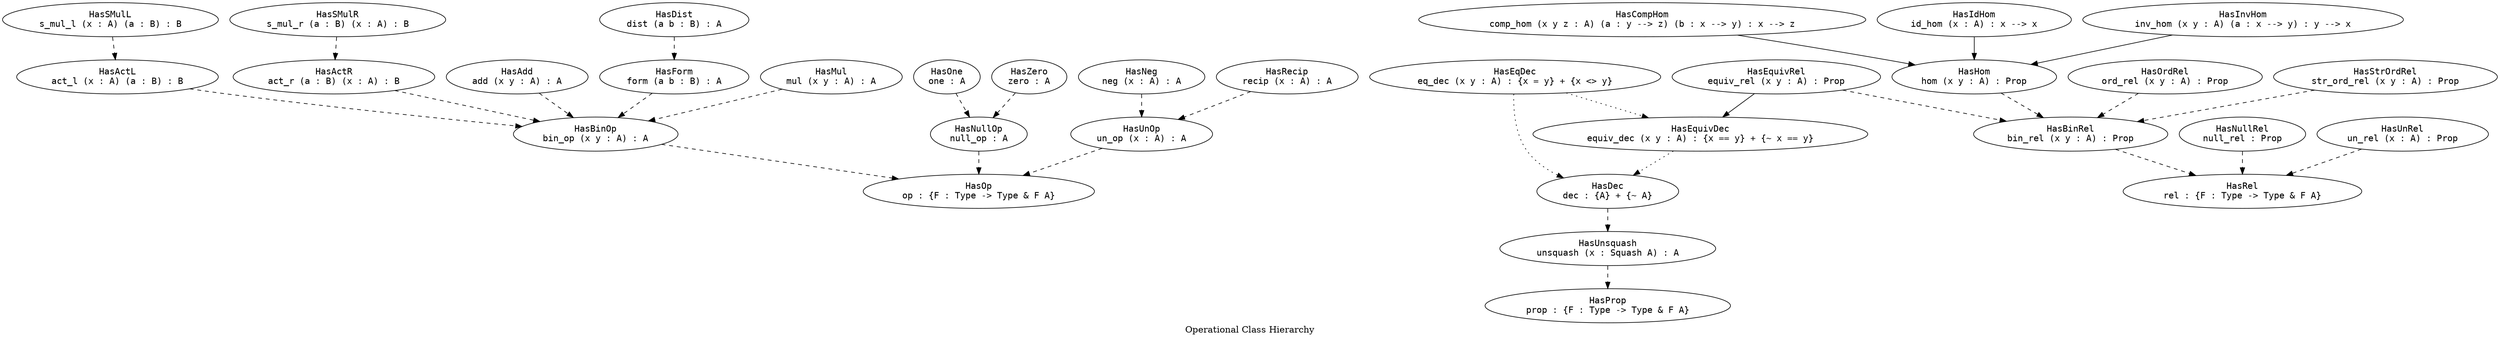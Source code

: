 digraph Has {
  label = "Operational Class Hierarchy"

  node [fontname = monospace]

  HasOp [label = "\N\nop : {F : Type -> Type & F A}"]
  HasProp [label = "\N\nprop : {F : Type -> Type & F A}"]
  HasRel [label = "\N\nrel : {F : Type -> Type & F A}"]

  // This Library

  node [style = solid]

  HasActL [label = "\N\nact_l (x : A) (a : B) : B"]
  HasActR [label = "\N\nact_r (a : B) (x : A) : B"]
  HasAdd [label = "\N\nadd (x y : A) : A"]
  HasBinOp [label = "\N\nbin_op (x y : A) : A"]
  HasBinRel [label = "\N\nbin_rel (x y : A) : Prop"]
  HasCompHom [label = "\N\ncomp_hom (x y z : A) (a : y --> z) (b : x --> y) : x --> z"]
  HasDec [label = "\N\ndec : {A} + {~ A}"]
  HasDist [label = "\N\ndist (a b : B) : A"]
  HasEqDec [label = "\N\neq_dec (x y : A) : {x = y} + {x <> y}"]
  HasEquivDec [label = "\N\nequiv_dec (x y : A) : {x == y} + {~ x == y}"]
  HasEquivRel [label = "\N\nequiv_rel (x y : A) : Prop"]
  HasForm [label = "\N\nform (a b : B) : A"]
  HasHom [label = "\N\nhom (x y : A) : Prop"]
  HasIdHom [label = "\N\nid_hom (x : A) : x --> x"]
  HasInvHom [label = "\N\ninv_hom (x y : A) (a : x --> y) : y --> x"]
  HasMul [label = "\N\nmul (x y : A) : A"]
  HasNeg [label = "\N\nneg (x : A) : A"]
  HasNullOp [label = "\N\nnull_op : A"]
  HasNullRel [label = "\N\nnull_rel : Prop"]
  HasOne [label = "\N\none : A"]
  HasOrdRel [label = "\N\nord_rel (x y : A) : Prop"]
  HasRecip [label = "\N\nrecip (x : A) : A"]
  HasSMulL [label = "\N\ns_mul_l (x : A) (a : B) : B"]
  HasSMulR [label = "\N\ns_mul_r (a : B) (x : A) : B"]
  HasStrOrdRel [label = "\N\nstr_ord_rel (x y : A) : Prop"]
  HasUnOp [label = "\N\nun_op (x : A) : A"]
  HasUnRel [label = "\N\nun_rel (x : A) : Prop"]
  HasUnsquash [label = "\N\nunsquash (x : Squash A) : A"]
  HasZero [label = "\N\nzero : A"]

  // Other Libraries

  node [style = dashed]

  // Superclasses and Constraints

  edge [style = solid]

  // This Library

  HasCompHom -> HasHom
  HasEquivRel -> HasEquivDec
  HasIdHom -> HasHom
  HasInvHom -> HasHom

  // Other Libraries

  // Subclasses and Instances

  edge [style = dashed]

  HasBinOp -> HasOp
  HasBinRel -> HasRel
  HasNullOp -> HasOp
  HasNullRel -> HasRel
  HasUnOp -> HasOp
  HasUnRel -> HasRel
  HasUnsquash -> HasProp

  // This Library

  HasActL -> HasBinOp
  HasActR -> HasBinOp
  HasAdd -> HasBinOp
  HasDec -> HasUnsquash
  HasDist -> HasForm
  HasEquivRel -> HasBinRel
  HasForm -> HasBinOp
  HasHom -> HasBinRel
  HasMul -> HasBinOp
  HasNeg -> HasUnOp
  HasOne -> HasNullOp
  HasOrdRel -> HasBinRel
  HasRecip -> HasUnOp
  HasSMulL -> HasActL
  HasSMulR -> HasActR
  HasStrOrdRel -> HasBinRel
  HasZero -> HasNullOp

  edge [style = dotted]

  HasEqDec -> HasDec
  HasEqDec -> HasEquivDec
  HasEquivDec -> HasDec

  // Other Libraries
}
